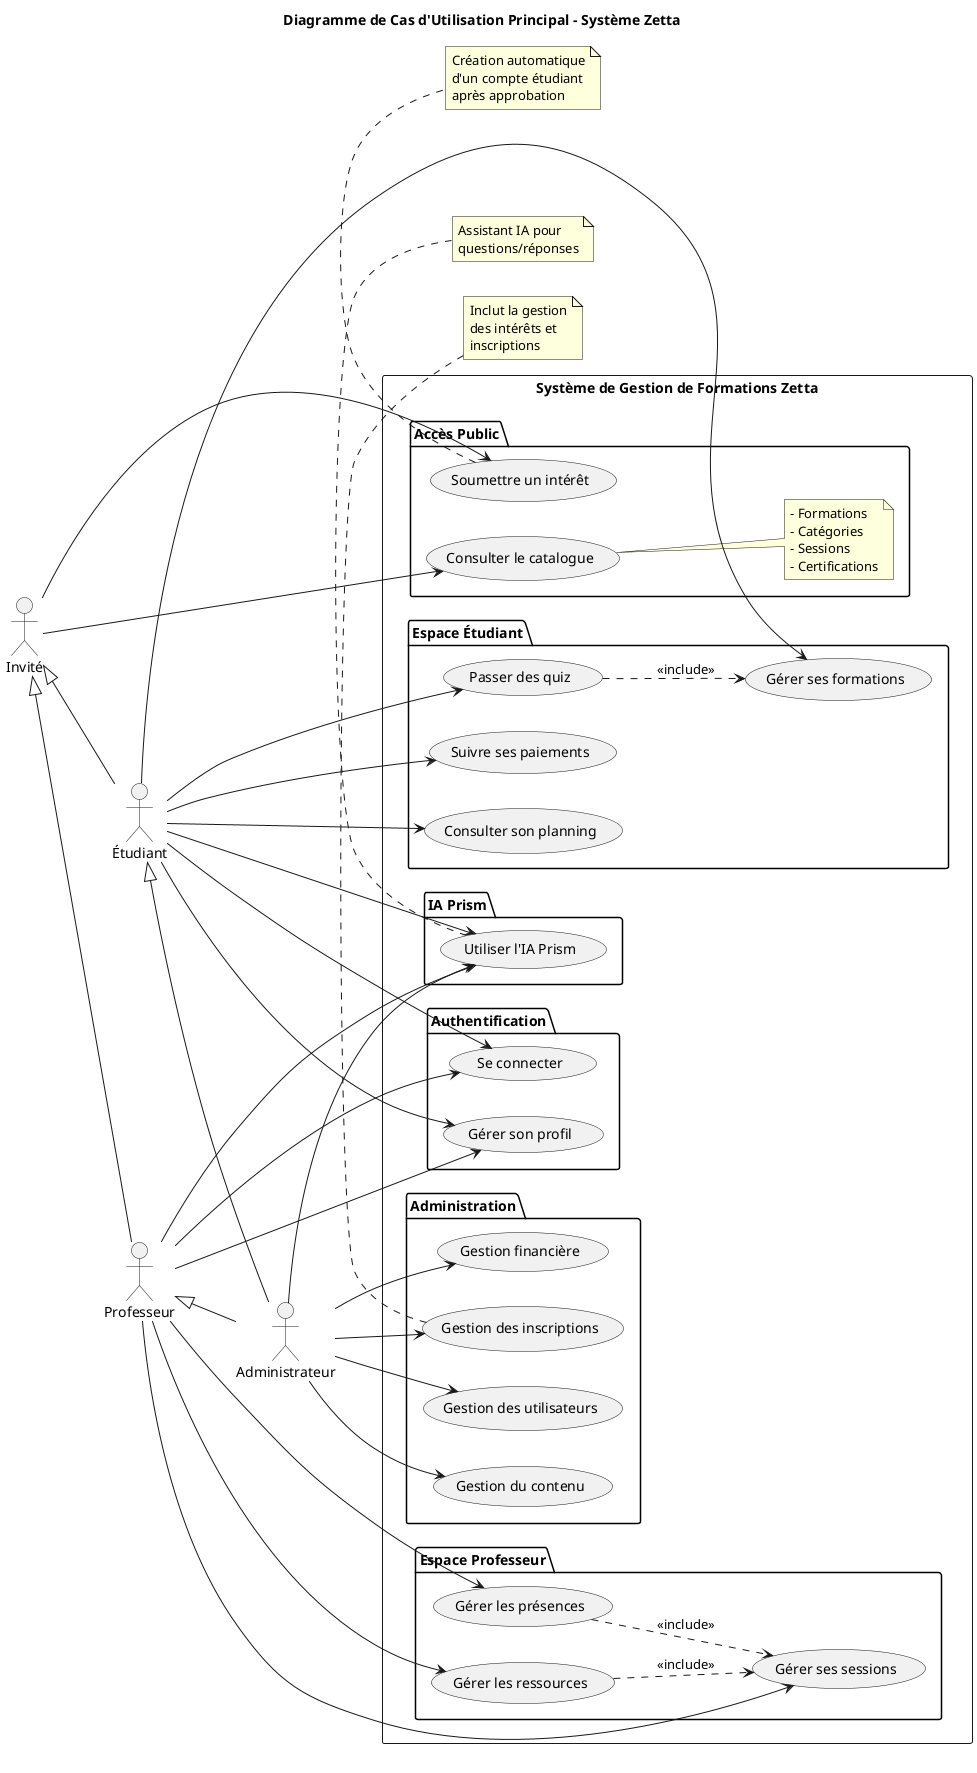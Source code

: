 @startuml Diagramme de Cas d'Utilisation Principal - Zetta

title Diagramme de Cas d'Utilisation Principal - Système Zetta

left to right direction

actor "Invité" as Guest
actor "Étudiant" as Student
actor "Professeur" as Teacher
actor "Administrateur" as Admin

' Héritage des rôles
Student -up-|> Guest
Teacher -up-|> Guest
Admin -up-|> Teacher
Admin -up-|> Student

rectangle "Système de Gestion de Formations Zetta" {
    
    package "Accès Public" {
        usecase "Consulter le catalogue" as UC_CATALOG
        note right of UC_CATALOG
          - Formations
          - Catégories
          - Sessions
          - Certifications
        end note
        usecase "Soumettre un intérêt" as UC_INTEREST
    }
    
    package "Authentification" {
        usecase "Se connecter" as UC_LOGIN
        usecase "Gérer son profil" as UC_PROFILE
    }
    
    package "Espace Étudiant" {
        usecase "Gérer ses formations" as UC_STUDENT_FORMATIONS
        usecase "Passer des quiz" as UC_STUDENT_QUIZ
        usecase "Suivre ses paiements" as UC_STUDENT_PAYMENTS
        usecase "Consulter son planning" as UC_STUDENT_SCHEDULE
    }
    
    package "Espace Professeur" {
        usecase "Gérer ses sessions" as UC_TEACHER_SESSIONS
        usecase "Gérer les présences" as UC_TEACHER_ATTENDANCE
        usecase "Gérer les ressources" as UC_TEACHER_RESOURCES
    }
    
    package "Administration" {
        usecase "Gestion des utilisateurs" as UC_ADMIN_USERS
        usecase "Gestion du contenu" as UC_ADMIN_CONTENT
        usecase "Gestion des inscriptions" as UC_ADMIN_ENROLLMENT
        usecase "Gestion financière" as UC_ADMIN_FINANCE
    }
    
    package "IA Prism" {
        usecase "Utiliser l'IA Prism" as UC_PRISM
    }
}

' === RELATIONS PRINCIPALES ===
Guest --> UC_CATALOG
Guest --> UC_INTEREST

Student --> UC_LOGIN
Student --> UC_PROFILE
Student --> UC_STUDENT_FORMATIONS
Student --> UC_STUDENT_QUIZ
Student --> UC_STUDENT_PAYMENTS
Student --> UC_STUDENT_SCHEDULE
Student --> UC_PRISM

Teacher --> UC_LOGIN
Teacher --> UC_PROFILE
Teacher --> UC_TEACHER_SESSIONS
Teacher --> UC_TEACHER_ATTENDANCE
Teacher --> UC_TEACHER_RESOURCES
Teacher --> UC_PRISM

Admin --> UC_ADMIN_USERS
Admin --> UC_ADMIN_CONTENT
Admin --> UC_ADMIN_ENROLLMENT
Admin --> UC_ADMIN_FINANCE
Admin --> UC_PRISM

' === INCLUSIONS ===
UC_STUDENT_QUIZ ..> UC_STUDENT_FORMATIONS : <<include>>
UC_TEACHER_ATTENDANCE ..> UC_TEACHER_SESSIONS : <<include>>
UC_TEACHER_RESOURCES ..> UC_TEACHER_SESSIONS : <<include>>

' === NOTES ===
note bottom of UC_INTEREST
  Création automatique
  d'un compte étudiant
  après approbation
end note

note bottom of UC_ADMIN_ENROLLMENT
  Inclut la gestion
  des intérêts et
  inscriptions
end note

note bottom of UC_PRISM
  Assistant IA pour
  questions/réponses
end note

@enduml 